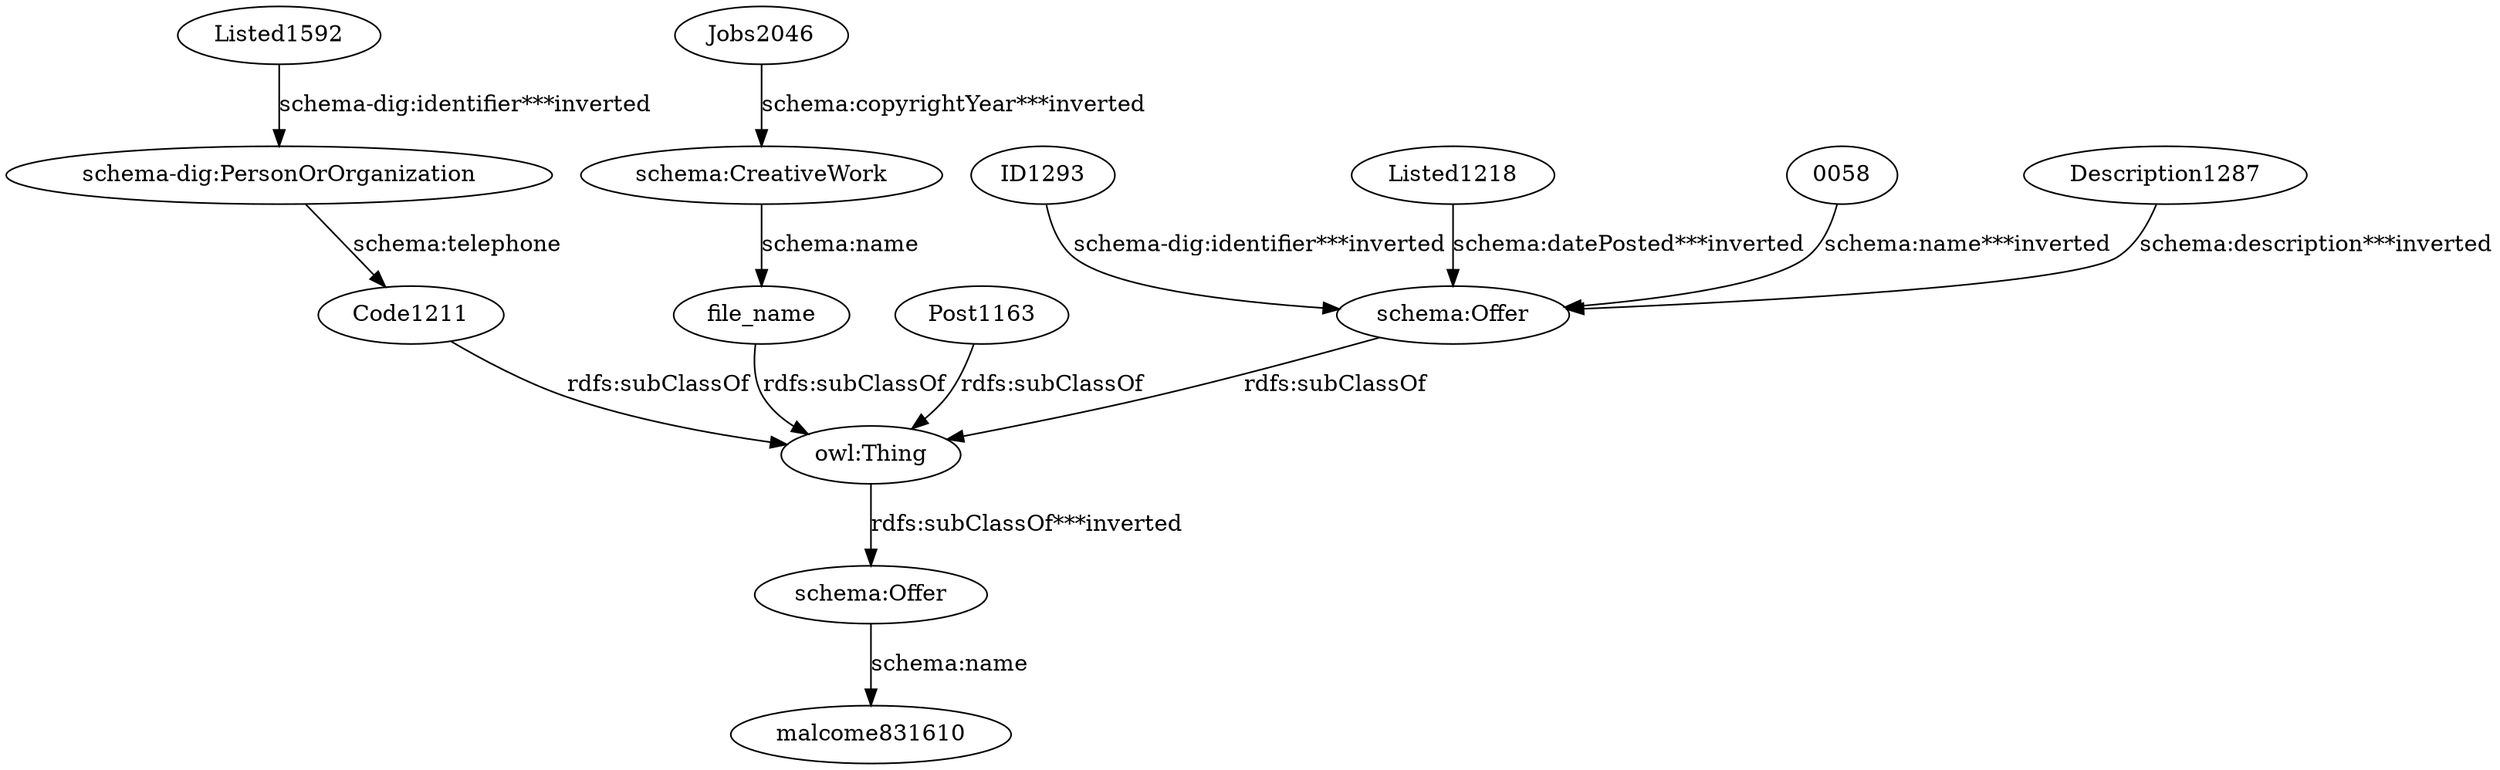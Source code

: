 digraph {
  "0058" [type=attribute_name,label="0058"]
  "schema:Offer1" [type=class_uri,label="schema:Offer"]
  Code1211 [type=attribute_name,label=Code1211]
  "owl:Thing" [type=special,label="owl:Thing"]
  Description1287 [type=attribute_name,label=Description1287]
  ID1293 [type=attribute_name,label=ID1293]
  Jobs2046 [type=attribute_name,label=Jobs2046]
  "schema:CreativeWork1" [type=class_uri,label="schema:CreativeWork"]
  Listed1218 [type=attribute_name,label=Listed1218]
  Listed1592 [type=attribute_name,label=Listed1592]
  "schema-dig:PersonOrOrganization1" [type=class_uri,label="schema-dig:PersonOrOrganization"]
  Post1163 [type=attribute_name,label=Post1163]
  file_name [type=attribute_name,label=file_name]
  "schema:Offer2" [type=class_uri,label="schema:Offer"]
  malcome831610 [type=attribute_name,label=malcome831610]
  "0058" -> "schema:Offer1" [type=st_property_uri,label="schema:name***inverted"]
  Code1211 -> "owl:Thing" [label="rdfs:subClassOf",type=inherited]
  Description1287 -> "schema:Offer1" [type=st_property_uri,label="schema:description***inverted"]
  ID1293 -> "schema:Offer1" [type=st_property_uri,label="schema-dig:identifier***inverted"]
  Jobs2046 -> "schema:CreativeWork1" [type=st_property_uri,label="schema:copyrightYear***inverted"]
  Listed1218 -> "schema:Offer1" [type=st_property_uri,label="schema:datePosted***inverted"]
  Listed1592 -> "schema-dig:PersonOrOrganization1" [type=st_property_uri,label="schema-dig:identifier***inverted"]
  Post1163 -> "owl:Thing" [label="rdfs:subClassOf",type=inherited]
  file_name -> "owl:Thing" [label="rdfs:subClassOf",type=inherited]
  "owl:Thing" -> "schema:Offer2" [type=inherited,label="rdfs:subClassOf***inverted"]
  "schema-dig:PersonOrOrganization1" -> Code1211 [label="schema:telephone",type=st_property_uri]
  "schema:CreativeWork1" -> file_name [label="schema:name",type=st_property_uri]
  "schema:Offer1" -> "owl:Thing" [label="rdfs:subClassOf",type=inherited]
  "schema:Offer2" -> malcome831610 [label="schema:name",type=st_property_uri]
}
